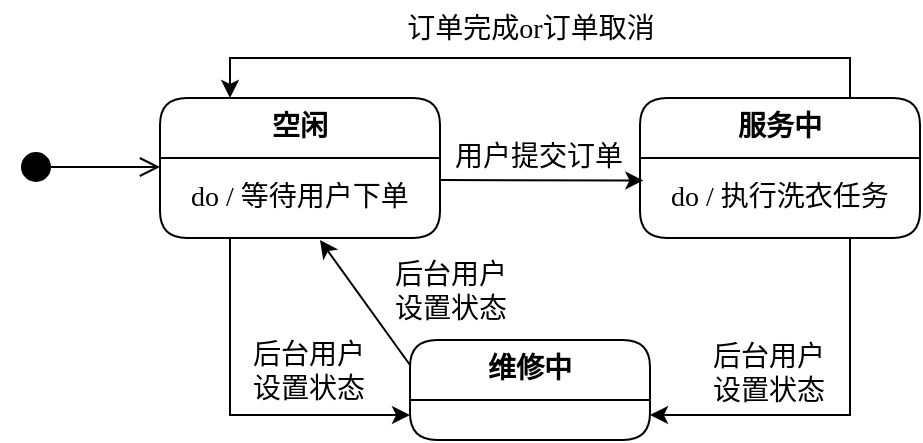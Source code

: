 <mxfile version="26.2.13">
  <diagram name="Page-1" id="58cdce13-f638-feb5-8d6f-7d28b1aa9fa0">
    <mxGraphModel dx="870" dy="468" grid="1" gridSize="10" guides="1" tooltips="1" connect="1" arrows="1" fold="1" page="1" pageScale="1" pageWidth="1100" pageHeight="850" background="none" math="0" shadow="0">
      <root>
        <mxCell id="0" />
        <mxCell id="1" parent="0" />
        <mxCell id="4f30fklRhvHUPw9stEK9-2" value="" style="html=1;verticalAlign=bottom;startArrow=circle;startFill=1;endArrow=open;startSize=6;endSize=8;curved=0;rounded=0;fontFamily=宋体;fontSize=14;" parent="1" edge="1">
          <mxGeometry width="80" relative="1" as="geometry">
            <mxPoint x="50" y="353.5" as="sourcePoint" />
            <mxPoint x="120" y="353.5" as="targetPoint" />
          </mxGeometry>
        </mxCell>
        <mxCell id="mK-5ngHfiEWChK2sJOaQ-39" style="edgeStyle=orthogonalEdgeStyle;rounded=0;orthogonalLoop=1;jettySize=auto;html=1;exitX=0.25;exitY=1;exitDx=0;exitDy=0;entryX=0;entryY=0.75;entryDx=0;entryDy=0;fontFamily=宋体;fontSize=14;" parent="1" source="mK-5ngHfiEWChK2sJOaQ-21" target="mK-5ngHfiEWChK2sJOaQ-37" edge="1">
          <mxGeometry relative="1" as="geometry" />
        </mxCell>
        <mxCell id="mK-5ngHfiEWChK2sJOaQ-21" value="&lt;div&gt;&lt;span style=&quot;background-color: transparent; color: light-dark(rgb(0, 0, 0), rgb(255, 255, 255));&quot;&gt;&lt;b&gt;&lt;font&gt;空闲&lt;/font&gt;&lt;/b&gt;&lt;/span&gt;&lt;/div&gt;" style="swimlane;fontStyle=0;align=center;verticalAlign=top;childLayout=stackLayout;horizontal=1;startSize=30;horizontalStack=0;resizeParent=1;resizeParentMax=0;resizeLast=0;collapsible=0;marginBottom=0;html=1;whiteSpace=wrap;rounded=1;fontFamily=宋体;fontSize=14;" parent="1" vertex="1">
          <mxGeometry x="120" y="319" width="140" height="70" as="geometry" />
        </mxCell>
        <mxCell id="mK-5ngHfiEWChK2sJOaQ-22" value="do / 等待用户下单" style="text;html=1;strokeColor=none;fillColor=none;align=center;verticalAlign=middle;spacingLeft=4;spacingRight=4;overflow=hidden;rotatable=0;points=[[0,0.5],[1,0.5]];portConstraint=eastwest;whiteSpace=wrap;fontFamily=宋体;fontSize=14;" parent="mK-5ngHfiEWChK2sJOaQ-21" vertex="1">
          <mxGeometry y="30" width="140" height="40" as="geometry" />
        </mxCell>
        <mxCell id="mK-5ngHfiEWChK2sJOaQ-34" style="edgeStyle=orthogonalEdgeStyle;rounded=0;orthogonalLoop=1;jettySize=auto;html=1;exitX=0.75;exitY=0;exitDx=0;exitDy=0;entryX=0.25;entryY=0;entryDx=0;entryDy=0;fontFamily=宋体;fontSize=14;" parent="1" source="mK-5ngHfiEWChK2sJOaQ-24" target="mK-5ngHfiEWChK2sJOaQ-21" edge="1">
          <mxGeometry relative="1" as="geometry" />
        </mxCell>
        <mxCell id="mK-5ngHfiEWChK2sJOaQ-42" style="edgeStyle=orthogonalEdgeStyle;rounded=0;orthogonalLoop=1;jettySize=auto;html=1;exitX=0.75;exitY=1;exitDx=0;exitDy=0;entryX=1;entryY=0.75;entryDx=0;entryDy=0;fontFamily=宋体;fontSize=14;" parent="1" source="mK-5ngHfiEWChK2sJOaQ-24" target="mK-5ngHfiEWChK2sJOaQ-37" edge="1">
          <mxGeometry relative="1" as="geometry" />
        </mxCell>
        <mxCell id="mK-5ngHfiEWChK2sJOaQ-24" value="&lt;div&gt;&lt;span style=&quot;background-color: transparent; color: light-dark(rgb(0, 0, 0), rgb(255, 255, 255));&quot;&gt;&lt;b&gt;&lt;font&gt;服务中&lt;/font&gt;&lt;/b&gt;&lt;/span&gt;&lt;/div&gt;" style="swimlane;fontStyle=0;align=center;verticalAlign=top;childLayout=stackLayout;horizontal=1;startSize=30;horizontalStack=0;resizeParent=1;resizeParentMax=0;resizeLast=0;collapsible=0;marginBottom=0;html=1;whiteSpace=wrap;rounded=1;fontFamily=宋体;fontSize=14;" parent="1" vertex="1">
          <mxGeometry x="360" y="319" width="140" height="70" as="geometry" />
        </mxCell>
        <mxCell id="mK-5ngHfiEWChK2sJOaQ-25" value="do / 执行洗衣任务" style="text;html=1;strokeColor=none;fillColor=none;align=center;verticalAlign=middle;spacingLeft=0;spacingRight=0;overflow=hidden;rotatable=0;points=[[0,0.5],[1,0.5]];portConstraint=eastwest;whiteSpace=wrap;spacing=0;fontFamily=宋体;fontSize=14;" parent="mK-5ngHfiEWChK2sJOaQ-24" vertex="1">
          <mxGeometry y="30" width="140" height="40" as="geometry" />
        </mxCell>
        <mxCell id="mK-5ngHfiEWChK2sJOaQ-31" style="rounded=0;orthogonalLoop=1;jettySize=auto;html=1;exitX=1;exitY=0.5;exitDx=0;exitDy=0;entryX=0.012;entryY=0.281;entryDx=0;entryDy=0;entryPerimeter=0;fontFamily=宋体;fontSize=14;" parent="1" target="mK-5ngHfiEWChK2sJOaQ-25" edge="1">
          <mxGeometry relative="1" as="geometry">
            <mxPoint x="260" y="360" as="sourcePoint" />
            <mxPoint x="330" y="360" as="targetPoint" />
          </mxGeometry>
        </mxCell>
        <mxCell id="mK-5ngHfiEWChK2sJOaQ-35" value="订单完成or订单取消" style="text;html=1;align=center;verticalAlign=middle;resizable=0;points=[];autosize=1;strokeColor=none;fillColor=none;spacing=2;fontFamily=宋体;fontSize=14;" parent="1" vertex="1">
          <mxGeometry x="230" y="270" width="150" height="30" as="geometry" />
        </mxCell>
        <mxCell id="mK-5ngHfiEWChK2sJOaQ-36" value="用户提交订单" style="text;html=1;align=center;verticalAlign=middle;resizable=0;points=[];autosize=1;strokeColor=none;fillColor=none;spacing=0;fontFamily=宋体;fontSize=14;" parent="1" vertex="1">
          <mxGeometry x="254" y="334" width="110" height="30" as="geometry" />
        </mxCell>
        <mxCell id="mK-5ngHfiEWChK2sJOaQ-37" value="&lt;div&gt;&lt;span style=&quot;background-color: transparent; color: light-dark(rgb(0, 0, 0), rgb(255, 255, 255));&quot;&gt;&lt;b&gt;&lt;font&gt;维修中&lt;/font&gt;&lt;/b&gt;&lt;/span&gt;&lt;/div&gt;" style="swimlane;fontStyle=0;align=center;verticalAlign=top;childLayout=stackLayout;horizontal=1;startSize=30;horizontalStack=0;resizeParent=1;resizeParentMax=0;resizeLast=0;collapsible=0;marginBottom=0;html=1;whiteSpace=wrap;rounded=1;fontFamily=宋体;fontSize=14;" parent="1" vertex="1">
          <mxGeometry x="245" y="440" width="120" height="50" as="geometry" />
        </mxCell>
        <mxCell id="mK-5ngHfiEWChK2sJOaQ-43" value="&lt;div class=&quot;lake-content&quot;&gt;&lt;span class=&quot;ne-text&quot;&gt;后台用户&lt;/span&gt;&lt;/div&gt;&lt;div&gt;设置状态&lt;/div&gt;" style="text;html=1;align=center;verticalAlign=middle;resizable=0;points=[];autosize=1;strokeColor=none;fillColor=none;spacing=0;fontFamily=宋体;fontSize=14;" parent="1" vertex="1">
          <mxGeometry x="154" y="436" width="80" height="40" as="geometry" />
        </mxCell>
        <mxCell id="mK-5ngHfiEWChK2sJOaQ-44" value="&lt;div class=&quot;lake-content&quot;&gt;&lt;span class=&quot;ne-text&quot;&gt;后台用户&lt;/span&gt;&lt;/div&gt;&lt;div&gt;设置状态&lt;/div&gt;" style="text;html=1;align=center;verticalAlign=middle;resizable=0;points=[];autosize=1;strokeColor=none;fillColor=none;spacing=0;fontFamily=宋体;fontSize=14;" parent="1" vertex="1">
          <mxGeometry x="384" y="437" width="80" height="40" as="geometry" />
        </mxCell>
        <mxCell id="mK-5ngHfiEWChK2sJOaQ-46" value="&lt;div class=&quot;lake-content&quot;&gt;&lt;span class=&quot;ne-text&quot;&gt;后台用户&lt;/span&gt;&lt;/div&gt;&lt;div&gt;设置状态&lt;/div&gt;" style="text;html=1;align=center;verticalAlign=middle;resizable=0;points=[];autosize=1;strokeColor=none;fillColor=none;spacing=0;fontFamily=宋体;fontSize=14;" parent="1" vertex="1">
          <mxGeometry x="225" y="396" width="80" height="40" as="geometry" />
        </mxCell>
        <mxCell id="irQ77iVD_QBF91O1CsId-1" value="" style="endArrow=classic;html=1;rounded=0;exitX=0;exitY=0.25;exitDx=0;exitDy=0;" edge="1" parent="1" source="mK-5ngHfiEWChK2sJOaQ-37">
          <mxGeometry width="50" height="50" relative="1" as="geometry">
            <mxPoint x="150" y="440" as="sourcePoint" />
            <mxPoint x="200" y="390" as="targetPoint" />
          </mxGeometry>
        </mxCell>
      </root>
    </mxGraphModel>
  </diagram>
</mxfile>
